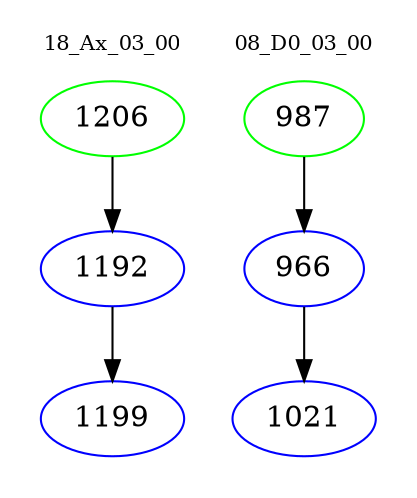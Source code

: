 digraph{
subgraph cluster_0 {
color = white
label = "18_Ax_03_00";
fontsize=10;
T0_1206 [label="1206", color="green"]
T0_1206 -> T0_1192 [color="black"]
T0_1192 [label="1192", color="blue"]
T0_1192 -> T0_1199 [color="black"]
T0_1199 [label="1199", color="blue"]
}
subgraph cluster_1 {
color = white
label = "08_D0_03_00";
fontsize=10;
T1_987 [label="987", color="green"]
T1_987 -> T1_966 [color="black"]
T1_966 [label="966", color="blue"]
T1_966 -> T1_1021 [color="black"]
T1_1021 [label="1021", color="blue"]
}
}
